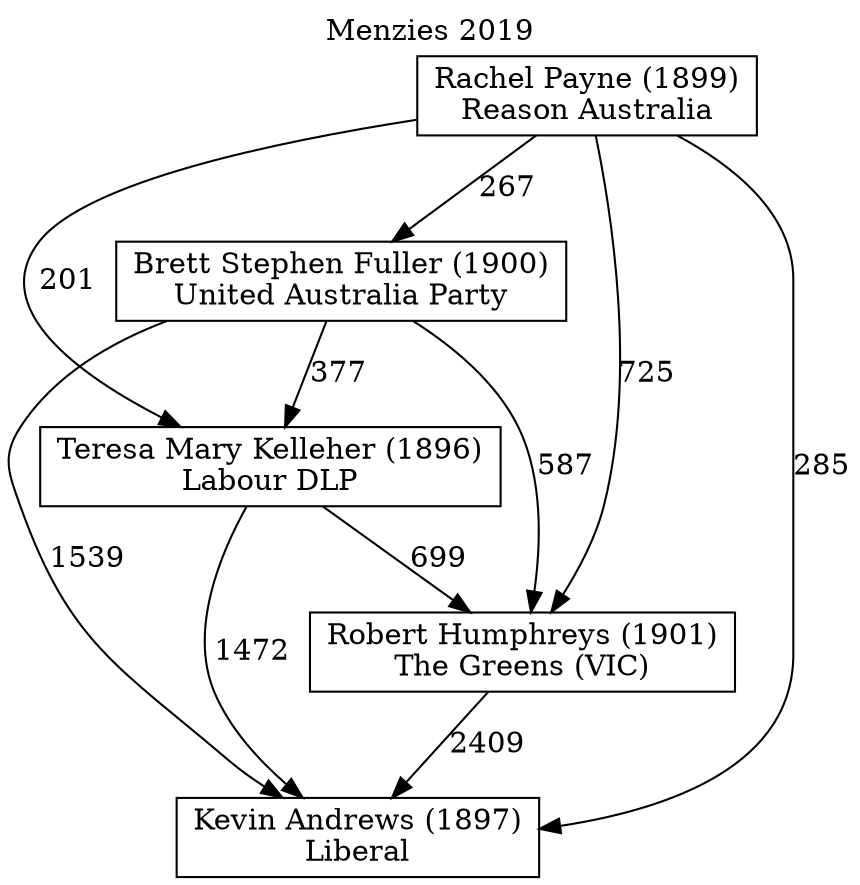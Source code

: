 // House preference flow
digraph "Kevin Andrews (1897)_Menzies_2019" {
	graph [label="Menzies 2019" labelloc=t mclimit=10]
	node [shape=box]
	"Kevin Andrews (1897)" [label="Kevin Andrews (1897)
Liberal"]
	"Robert Humphreys (1901)" [label="Robert Humphreys (1901)
The Greens (VIC)"]
	"Teresa Mary Kelleher (1896)" [label="Teresa Mary Kelleher (1896)
Labour DLP"]
	"Brett Stephen Fuller (1900)" [label="Brett Stephen Fuller (1900)
United Australia Party"]
	"Rachel Payne (1899)" [label="Rachel Payne (1899)
Reason Australia"]
	"Robert Humphreys (1901)" -> "Kevin Andrews (1897)" [label=2409]
	"Teresa Mary Kelleher (1896)" -> "Robert Humphreys (1901)" [label=699]
	"Brett Stephen Fuller (1900)" -> "Teresa Mary Kelleher (1896)" [label=377]
	"Rachel Payne (1899)" -> "Brett Stephen Fuller (1900)" [label=267]
	"Teresa Mary Kelleher (1896)" -> "Kevin Andrews (1897)" [label=1472]
	"Brett Stephen Fuller (1900)" -> "Kevin Andrews (1897)" [label=1539]
	"Rachel Payne (1899)" -> "Kevin Andrews (1897)" [label=285]
	"Rachel Payne (1899)" -> "Teresa Mary Kelleher (1896)" [label=201]
	"Brett Stephen Fuller (1900)" -> "Robert Humphreys (1901)" [label=587]
	"Rachel Payne (1899)" -> "Robert Humphreys (1901)" [label=725]
}
